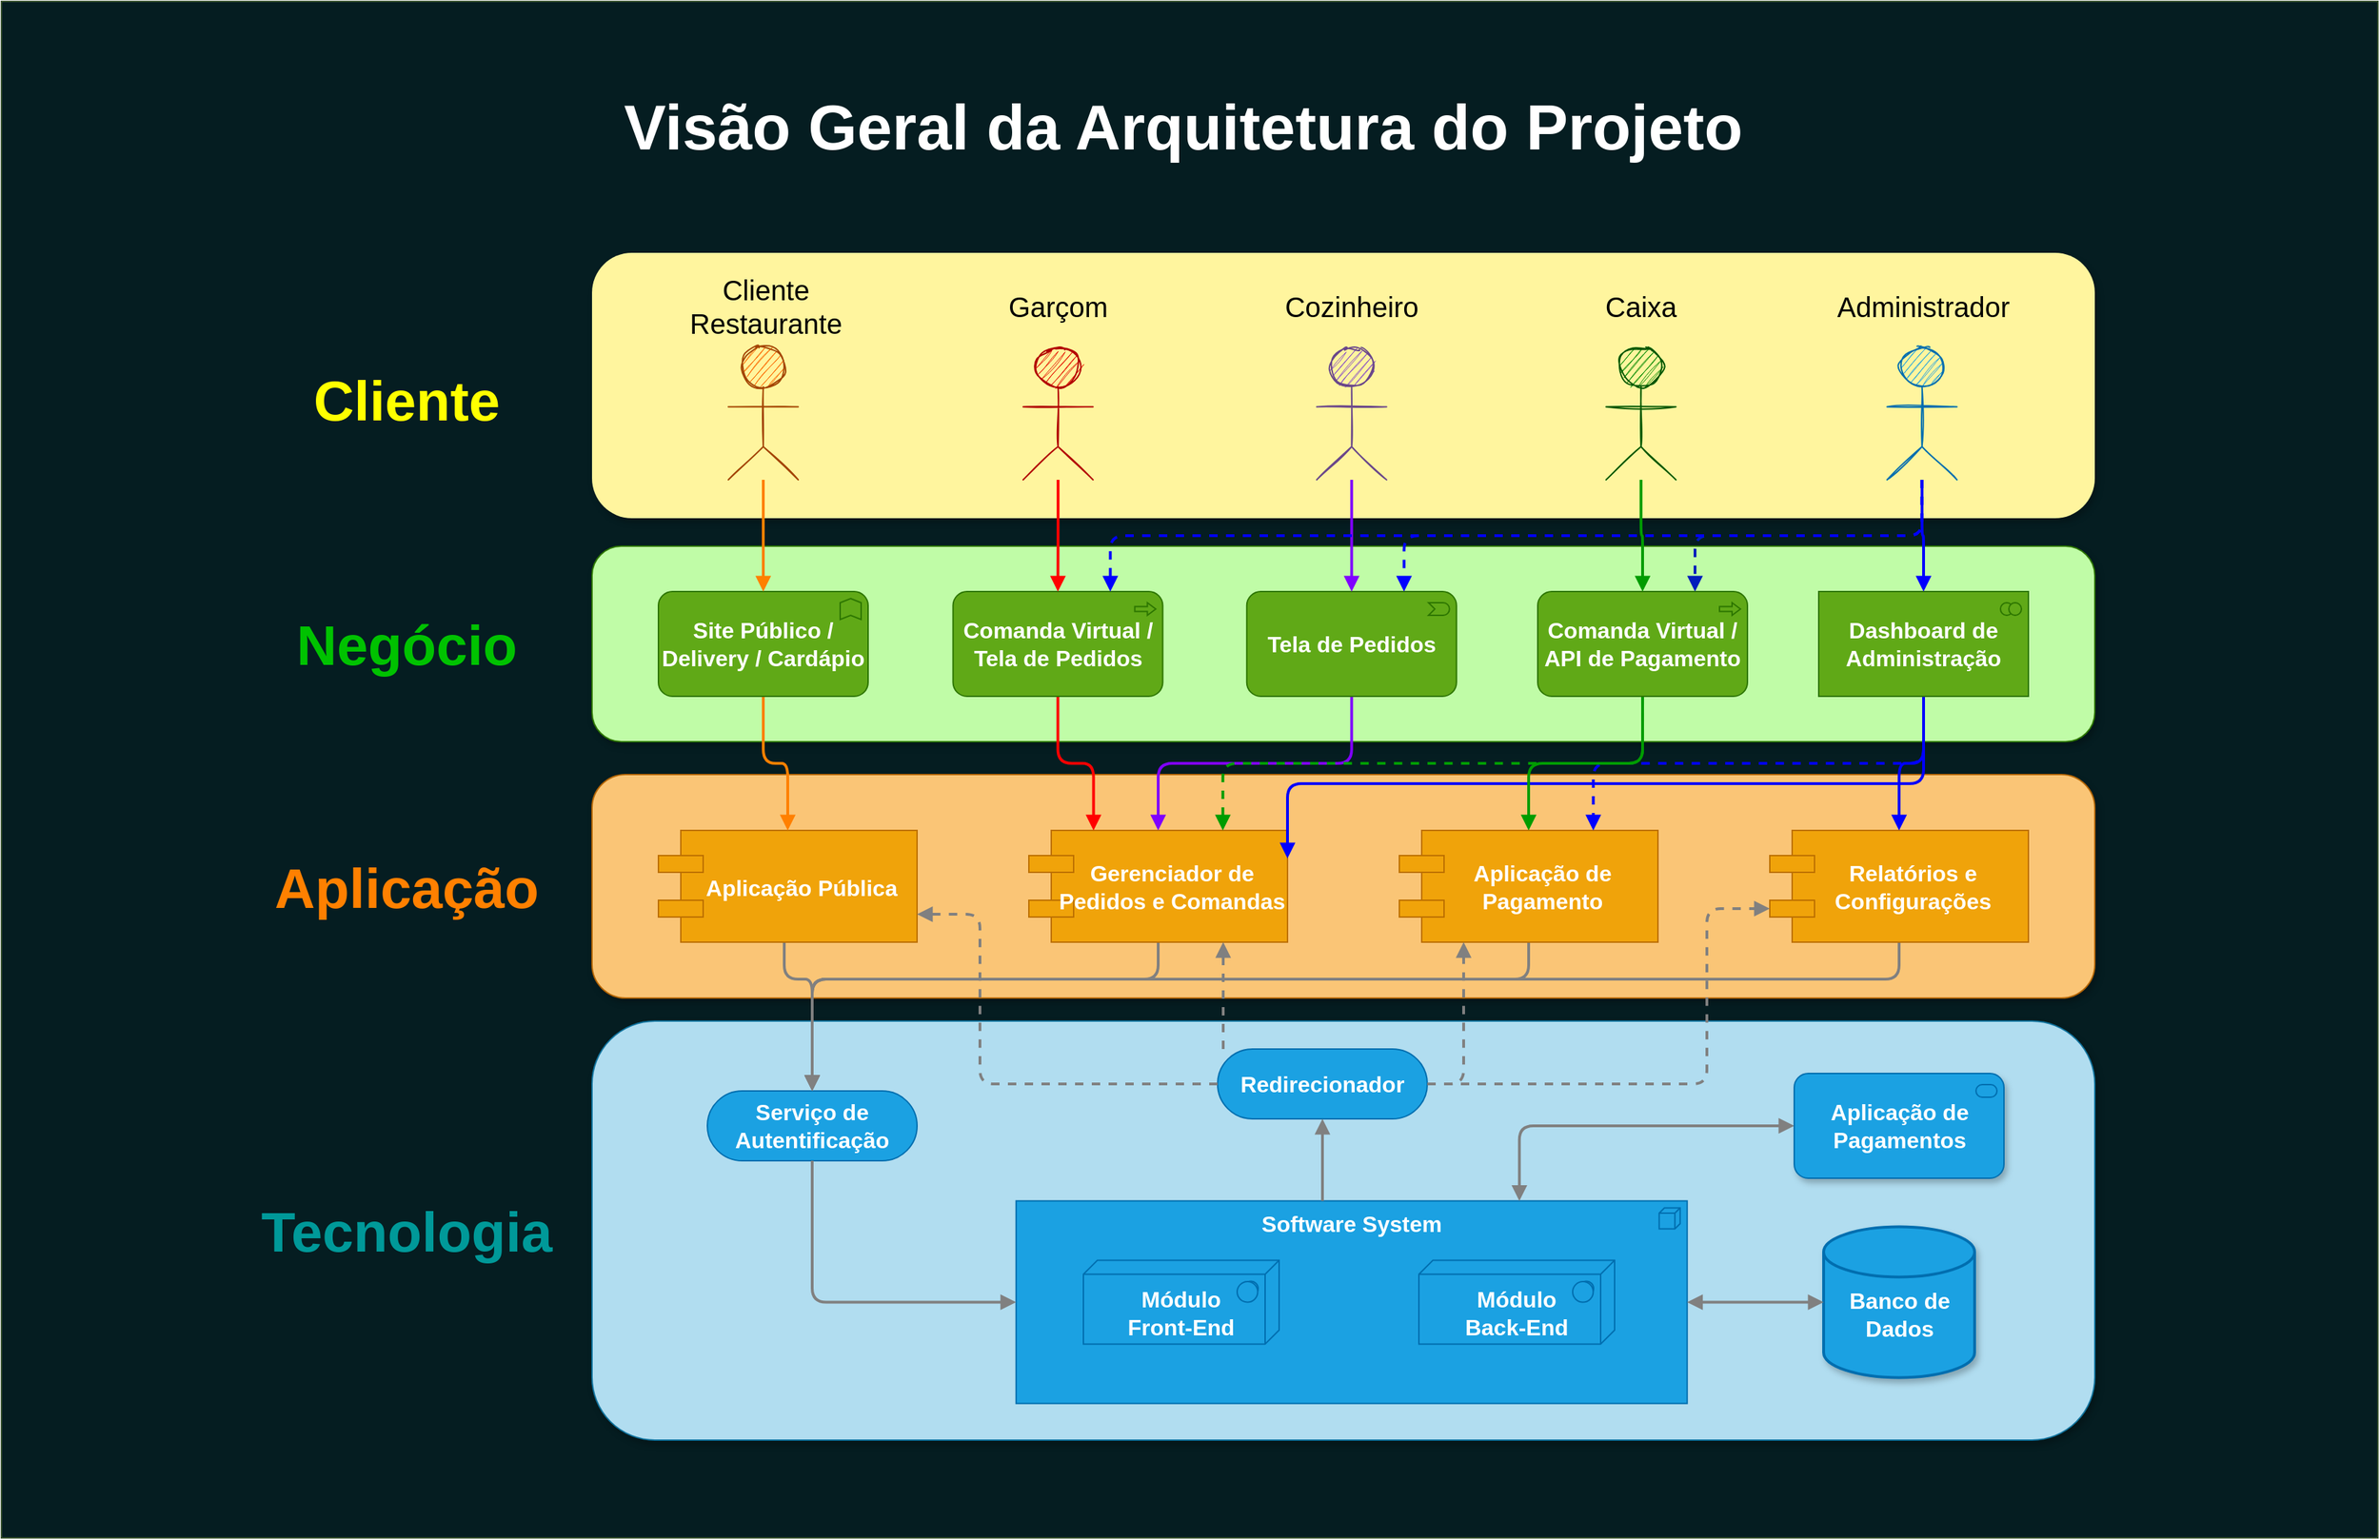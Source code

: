 <mxfile version="14.4.8" type="github">
  <diagram id="6I0OCvxSQrVGMHxT2VVA" name="Page-1">
    <mxGraphModel dx="2170" dy="1145" grid="1" gridSize="10" guides="1" tooltips="1" connect="1" arrows="1" fold="1" page="1" pageScale="1" pageWidth="850" pageHeight="1100" math="0" shadow="0">
      <root>
        <mxCell id="0" />
        <mxCell id="1" parent="0" />
        <mxCell id="h5tcPj6z0kSrEmYkM9e4-1" value="" style="rounded=0;whiteSpace=wrap;html=1;strokeColor=#3A5431;sketch=0;shadow=0;glass=0;aspect=fixed;labelBackgroundColor=none;labelBorderColor=none;movable=0;recursiveResize=1;editable=0;comic=0;resizable=0;rotatable=0;deletable=0;connectable=0;fillColor=#051D21;fontStyle=0" vertex="1" parent="1">
          <mxGeometry width="1700" height="1100" as="geometry" />
        </mxCell>
        <mxCell id="dKdSaXE48SgPbhcamS2K-63" value="&lt;div style=&quot;font-size: 45px;&quot;&gt;Visão Geral da Arquitetura do Projeto&lt;/div&gt;" style="text;strokeColor=none;fillColor=none;html=1;fontSize=45;fontStyle=1;verticalAlign=middle;align=center;fontColor=#FFFFFF;movable=0;resizable=0;rotatable=0;deletable=0;editable=0;connectable=0;" parent="1" vertex="1">
          <mxGeometry x="50" y="70" width="1590" height="40" as="geometry" />
        </mxCell>
        <mxCell id="h5tcPj6z0kSrEmYkM9e4-56" value="" style="group" vertex="1" connectable="0" parent="1">
          <mxGeometry x="170" y="180" width="1327.5" height="850" as="geometry" />
        </mxCell>
        <mxCell id="h5tcPj6z0kSrEmYkM9e4-2" value="" style="whiteSpace=wrap;html=1;strokeColor=none;strokeWidth=1;fontSize=14;shadow=1;sketch=0;fillColor=#FFF59E;fontColor=#F1FC86;rounded=1;movable=1;resizable=1;rotatable=1;deletable=1;editable=1;connectable=1;" vertex="1" parent="h5tcPj6z0kSrEmYkM9e4-56">
          <mxGeometry x="252.5" width="1075" height="190" as="geometry" />
        </mxCell>
        <mxCell id="dKdSaXE48SgPbhcamS2K-30" value="" style="whiteSpace=wrap;html=1;strokeColor=#10739e;strokeWidth=1;fillColor=#b1ddf0;fontSize=14;rounded=1;shadow=1;movable=1;resizable=1;rotatable=1;deletable=1;editable=1;connectable=1;" parent="h5tcPj6z0kSrEmYkM9e4-56" vertex="1">
          <mxGeometry x="252.5" y="550" width="1075" height="300" as="geometry" />
        </mxCell>
        <mxCell id="dKdSaXE48SgPbhcamS2K-31" value="" style="whiteSpace=wrap;html=1;strokeColor=#b46504;strokeWidth=1;fontSize=14;rounded=1;shadow=1;fillColor=#FAC576;movable=1;resizable=1;rotatable=1;deletable=1;editable=1;connectable=1;" parent="h5tcPj6z0kSrEmYkM9e4-56" vertex="1">
          <mxGeometry x="252.5" y="373.5" width="1075" height="160" as="geometry" />
        </mxCell>
        <mxCell id="dKdSaXE48SgPbhcamS2K-32" value="" style="whiteSpace=wrap;html=1;strokeColor=#2D7600;strokeWidth=1;fontSize=14;rounded=1;shadow=1;fontColor=#ffffff;fillColor=#C0FCA7;movable=1;resizable=1;rotatable=1;deletable=1;editable=1;connectable=1;" parent="h5tcPj6z0kSrEmYkM9e4-56" vertex="1">
          <mxGeometry x="252.5" y="210" width="1075" height="140" as="geometry" />
        </mxCell>
        <mxCell id="dKdSaXE48SgPbhcamS2K-40" value="Serviço de Autentificação" style="html=1;whiteSpace=wrap;fillColor=#1ba1e2;shape=mxgraph.archimate3.service;fontSize=16;strokeColor=#006EAF;fontColor=#ffffff;fontStyle=1" parent="h5tcPj6z0kSrEmYkM9e4-56" vertex="1">
          <mxGeometry x="335" y="600" width="150" height="50" as="geometry" />
        </mxCell>
        <mxCell id="dKdSaXE48SgPbhcamS2K-45" value="Redirecionador" style="html=1;whiteSpace=wrap;fillColor=#1ba1e2;shape=mxgraph.archimate3.service;fontSize=16;strokeColor=#006EAF;fontColor=#ffffff;fontStyle=1" parent="h5tcPj6z0kSrEmYkM9e4-56" vertex="1">
          <mxGeometry x="700" y="570" width="150" height="50" as="geometry" />
        </mxCell>
        <mxCell id="h5tcPj6z0kSrEmYkM9e4-47" style="edgeStyle=elbowEdgeStyle;rounded=1;jumpSize=6;orthogonalLoop=1;jettySize=auto;elbow=vertical;html=1;entryX=0.5;entryY=0;entryDx=0;entryDy=0;entryPerimeter=0;startArrow=none;startFill=0;endArrow=block;endFill=1;strokeWidth=2;fontSize=16;fontColor=#00C200;strokeColor=#808080;" edge="1" parent="h5tcPj6z0kSrEmYkM9e4-56" source="dKdSaXE48SgPbhcamS2K-47" target="dKdSaXE48SgPbhcamS2K-40">
          <mxGeometry relative="1" as="geometry">
            <Array as="points">
              <mxPoint x="390" y="520" />
              <mxPoint x="400" y="530" />
            </Array>
          </mxGeometry>
        </mxCell>
        <mxCell id="dKdSaXE48SgPbhcamS2K-47" value="Aplicação Pública" style="shape=component;align=center;fillColor=#f0a30a;fontSize=16;strokeColor=#BD7000;fontColor=#ffffff;spacingLeft=20;fontStyle=1" parent="h5tcPj6z0kSrEmYkM9e4-56" vertex="1">
          <mxGeometry x="300" y="413.5" width="185" height="80" as="geometry" />
        </mxCell>
        <mxCell id="h5tcPj6z0kSrEmYkM9e4-52" style="edgeStyle=elbowEdgeStyle;rounded=1;jumpSize=6;orthogonalLoop=1;jettySize=auto;html=1;entryX=1;entryY=0.75;entryDx=0;entryDy=0;startArrow=none;startFill=0;endArrow=block;endFill=1;strokeColor=#808080;strokeWidth=2;fontSize=16;fontColor=#00C200;dashed=1;" edge="1" parent="h5tcPj6z0kSrEmYkM9e4-56" source="dKdSaXE48SgPbhcamS2K-45" target="dKdSaXE48SgPbhcamS2K-47">
          <mxGeometry relative="1" as="geometry">
            <Array as="points">
              <mxPoint x="530" y="540" />
              <mxPoint x="580" y="550" />
            </Array>
          </mxGeometry>
        </mxCell>
        <mxCell id="h5tcPj6z0kSrEmYkM9e4-48" style="edgeStyle=elbowEdgeStyle;rounded=1;jumpSize=6;orthogonalLoop=1;jettySize=auto;elbow=vertical;html=1;entryX=0.5;entryY=0;entryDx=0;entryDy=0;entryPerimeter=0;startArrow=none;startFill=0;endArrow=block;endFill=1;strokeWidth=2;fontSize=16;fontColor=#00C200;exitX=0.5;exitY=1;exitDx=0;exitDy=0;strokeColor=#808080;" edge="1" parent="h5tcPj6z0kSrEmYkM9e4-56" source="dKdSaXE48SgPbhcamS2K-49" target="dKdSaXE48SgPbhcamS2K-40">
          <mxGeometry relative="1" as="geometry">
            <Array as="points">
              <mxPoint x="600" y="520" />
            </Array>
          </mxGeometry>
        </mxCell>
        <mxCell id="dKdSaXE48SgPbhcamS2K-49" value="Gerenciador de Pedidos e Comandas" style="shape=component;align=center;fillColor=#f0a30a;fontSize=16;strokeColor=#BD7000;fontColor=#ffffff;spacingLeft=20;fontStyle=1;whiteSpace=wrap;" parent="h5tcPj6z0kSrEmYkM9e4-56" vertex="1">
          <mxGeometry x="565" y="413.5" width="185" height="80" as="geometry" />
        </mxCell>
        <mxCell id="h5tcPj6z0kSrEmYkM9e4-53" style="edgeStyle=elbowEdgeStyle;rounded=1;jumpSize=6;orthogonalLoop=1;jettySize=auto;html=1;entryX=0.75;entryY=1;entryDx=0;entryDy=0;dashed=1;startArrow=none;startFill=0;endArrow=block;endFill=1;strokeColor=#808080;strokeWidth=2;fontSize=16;fontColor=#00C200;" edge="1" parent="h5tcPj6z0kSrEmYkM9e4-56" source="dKdSaXE48SgPbhcamS2K-45" target="dKdSaXE48SgPbhcamS2K-49">
          <mxGeometry relative="1" as="geometry" />
        </mxCell>
        <mxCell id="h5tcPj6z0kSrEmYkM9e4-49" style="edgeStyle=elbowEdgeStyle;rounded=1;jumpSize=6;orthogonalLoop=1;jettySize=auto;elbow=vertical;html=1;startArrow=none;startFill=0;endArrow=block;endFill=1;strokeWidth=2;fontSize=16;fontColor=#00C200;strokeColor=#808080;" edge="1" parent="h5tcPj6z0kSrEmYkM9e4-56" source="dKdSaXE48SgPbhcamS2K-51">
          <mxGeometry relative="1" as="geometry">
            <mxPoint x="410" y="600" as="targetPoint" />
            <Array as="points">
              <mxPoint x="820" y="520" />
            </Array>
          </mxGeometry>
        </mxCell>
        <mxCell id="dKdSaXE48SgPbhcamS2K-51" value="Aplicação de Pagamento" style="shape=component;align=center;fillColor=#f0a30a;fontSize=16;strokeColor=#BD7000;fontColor=#ffffff;spacingLeft=20;fontStyle=1;whiteSpace=wrap;" parent="h5tcPj6z0kSrEmYkM9e4-56" vertex="1">
          <mxGeometry x="830" y="413.5" width="185" height="80" as="geometry" />
        </mxCell>
        <mxCell id="h5tcPj6z0kSrEmYkM9e4-54" style="edgeStyle=elbowEdgeStyle;rounded=1;jumpSize=6;orthogonalLoop=1;jettySize=auto;html=1;entryX=0.25;entryY=1;entryDx=0;entryDy=0;dashed=1;startArrow=none;startFill=0;endArrow=block;endFill=1;strokeColor=#808080;strokeWidth=2;fontSize=16;fontColor=#00C200;" edge="1" parent="h5tcPj6z0kSrEmYkM9e4-56" source="dKdSaXE48SgPbhcamS2K-45" target="dKdSaXE48SgPbhcamS2K-51">
          <mxGeometry relative="1" as="geometry">
            <Array as="points">
              <mxPoint x="876" y="550" />
            </Array>
          </mxGeometry>
        </mxCell>
        <mxCell id="h5tcPj6z0kSrEmYkM9e4-50" style="edgeStyle=elbowEdgeStyle;rounded=1;jumpSize=6;orthogonalLoop=1;jettySize=auto;elbow=vertical;html=1;startArrow=none;startFill=0;endArrow=block;endFill=1;strokeWidth=2;fontSize=16;fontColor=#00C200;strokeColor=#808080;" edge="1" parent="h5tcPj6z0kSrEmYkM9e4-56" source="dKdSaXE48SgPbhcamS2K-53">
          <mxGeometry relative="1" as="geometry">
            <mxPoint x="410" y="600" as="targetPoint" />
            <Array as="points">
              <mxPoint x="960" y="520" />
            </Array>
          </mxGeometry>
        </mxCell>
        <mxCell id="dKdSaXE48SgPbhcamS2K-53" value="Relatórios e Configurações" style="shape=component;align=center;fillColor=#f0a30a;fontSize=16;strokeColor=#BD7000;fontColor=#ffffff;whiteSpace=wrap;html=1;spacingLeft=20;fontStyle=1" parent="h5tcPj6z0kSrEmYkM9e4-56" vertex="1">
          <mxGeometry x="1095" y="413.5" width="185" height="80" as="geometry" />
        </mxCell>
        <mxCell id="h5tcPj6z0kSrEmYkM9e4-55" style="edgeStyle=elbowEdgeStyle;rounded=1;jumpSize=6;orthogonalLoop=1;jettySize=auto;html=1;entryX=0;entryY=0.7;entryDx=0;entryDy=0;dashed=1;startArrow=none;startFill=0;endArrow=block;endFill=1;strokeColor=#808080;strokeWidth=2;fontSize=16;fontColor=#00C200;" edge="1" parent="h5tcPj6z0kSrEmYkM9e4-56" source="dKdSaXE48SgPbhcamS2K-45" target="dKdSaXE48SgPbhcamS2K-53">
          <mxGeometry relative="1" as="geometry">
            <Array as="points">
              <mxPoint x="1050" y="550" />
            </Array>
          </mxGeometry>
        </mxCell>
        <mxCell id="h5tcPj6z0kSrEmYkM9e4-39" style="edgeStyle=elbowEdgeStyle;rounded=1;jumpSize=6;orthogonalLoop=1;jettySize=auto;elbow=vertical;html=1;entryX=0.5;entryY=0;entryDx=0;entryDy=0;endArrow=block;endFill=1;strokeWidth=2;fontSize=16;fontColor=#00C200;strokeColor=#FF8000;" edge="1" parent="h5tcPj6z0kSrEmYkM9e4-56" source="dKdSaXE48SgPbhcamS2K-54" target="dKdSaXE48SgPbhcamS2K-47">
          <mxGeometry relative="1" as="geometry" />
        </mxCell>
        <mxCell id="dKdSaXE48SgPbhcamS2K-54" value="Site Público / Delivery / Cardápio" style="html=1;whiteSpace=wrap;fillColor=#60a917;shape=mxgraph.archimate3.application;appType=func;archiType=rounded;fontSize=16;strokeColor=#2D7600;fontColor=#ffffff;fontStyle=1" parent="h5tcPj6z0kSrEmYkM9e4-56" vertex="1">
          <mxGeometry x="300" y="242.5" width="150" height="75" as="geometry" />
        </mxCell>
        <mxCell id="h5tcPj6z0kSrEmYkM9e4-32" style="edgeStyle=elbowEdgeStyle;rounded=1;jumpSize=6;orthogonalLoop=1;jettySize=auto;elbow=vertical;html=1;endArrow=block;endFill=1;strokeWidth=2;fontSize=16;fontColor=#00C200;strokeColor=#0000FF;" edge="1" parent="h5tcPj6z0kSrEmYkM9e4-56" source="dKdSaXE48SgPbhcamS2K-55" target="dKdSaXE48SgPbhcamS2K-53">
          <mxGeometry relative="1" as="geometry" />
        </mxCell>
        <mxCell id="h5tcPj6z0kSrEmYkM9e4-34" style="edgeStyle=elbowEdgeStyle;rounded=1;jumpSize=6;orthogonalLoop=1;jettySize=auto;elbow=vertical;html=1;entryX=0.75;entryY=0;entryDx=0;entryDy=0;endArrow=block;endFill=1;strokeColor=#0000FF;strokeWidth=2;fontSize=16;fontColor=#00C200;dashed=1;" edge="1" parent="h5tcPj6z0kSrEmYkM9e4-56" source="dKdSaXE48SgPbhcamS2K-55" target="dKdSaXE48SgPbhcamS2K-51">
          <mxGeometry relative="1" as="geometry" />
        </mxCell>
        <mxCell id="h5tcPj6z0kSrEmYkM9e4-41" style="edgeStyle=elbowEdgeStyle;rounded=1;jumpSize=6;orthogonalLoop=1;jettySize=auto;elbow=vertical;html=1;entryX=1;entryY=0.25;entryDx=0;entryDy=0;endArrow=block;endFill=1;strokeWidth=2;fontSize=16;fontColor=#00C200;strokeColor=#0000FF;" edge="1" parent="h5tcPj6z0kSrEmYkM9e4-56" source="dKdSaXE48SgPbhcamS2K-55" target="dKdSaXE48SgPbhcamS2K-49">
          <mxGeometry relative="1" as="geometry">
            <Array as="points">
              <mxPoint x="860" y="380" />
              <mxPoint x="830" y="360" />
            </Array>
          </mxGeometry>
        </mxCell>
        <mxCell id="dKdSaXE48SgPbhcamS2K-55" value="&lt;div style=&quot;font-size: 16px;&quot;&gt;Dashboard de Administração&lt;/div&gt;" style="html=1;whiteSpace=wrap;fillColor=#60a917;shape=mxgraph.archimate3.application;appType=collab;archiType=square;fontSize=16;sketch=0;strokeColor=#2D7600;fontColor=#ffffff;fontStyle=1" parent="h5tcPj6z0kSrEmYkM9e4-56" vertex="1">
          <mxGeometry x="1130" y="242.5" width="150" height="75" as="geometry" />
        </mxCell>
        <mxCell id="h5tcPj6z0kSrEmYkM9e4-38" style="edgeStyle=elbowEdgeStyle;rounded=1;jumpSize=6;orthogonalLoop=1;jettySize=auto;elbow=vertical;html=1;entryX=0.5;entryY=0;entryDx=0;entryDy=0;endArrow=block;endFill=1;strokeWidth=2;fontSize=16;fontColor=#00C200;strokeColor=#7F00FF;" edge="1" parent="h5tcPj6z0kSrEmYkM9e4-56" source="dKdSaXE48SgPbhcamS2K-56" target="dKdSaXE48SgPbhcamS2K-49">
          <mxGeometry relative="1" as="geometry" />
        </mxCell>
        <mxCell id="dKdSaXE48SgPbhcamS2K-56" value="Tela de Pedidos" style="html=1;whiteSpace=wrap;fillColor=#60a917;shape=mxgraph.archimate3.application;appType=event;archiType=rounded;fontSize=16;strokeColor=#2D7600;fontColor=#ffffff;sketch=0;fontStyle=1" parent="h5tcPj6z0kSrEmYkM9e4-56" vertex="1">
          <mxGeometry x="720.87" y="242.5" width="150" height="75" as="geometry" />
        </mxCell>
        <mxCell id="h5tcPj6z0kSrEmYkM9e4-35" style="edgeStyle=elbowEdgeStyle;rounded=1;jumpSize=6;orthogonalLoop=1;jettySize=auto;elbow=vertical;html=1;entryX=0.5;entryY=0;entryDx=0;entryDy=0;endArrow=block;endFill=1;strokeWidth=2;fontSize=16;fontColor=#00C200;fillColor=#60a917;strokeColor=#009C00;" edge="1" parent="h5tcPj6z0kSrEmYkM9e4-56" source="dKdSaXE48SgPbhcamS2K-57" target="dKdSaXE48SgPbhcamS2K-51">
          <mxGeometry relative="1" as="geometry" />
        </mxCell>
        <mxCell id="h5tcPj6z0kSrEmYkM9e4-36" style="edgeStyle=elbowEdgeStyle;rounded=1;jumpSize=6;orthogonalLoop=1;jettySize=auto;elbow=vertical;html=1;entryX=0.75;entryY=0;entryDx=0;entryDy=0;endArrow=block;endFill=1;strokeWidth=2;fontSize=16;fontColor=#00C200;fillColor=#008a00;dashed=1;strokeColor=#009C00;" edge="1" parent="h5tcPj6z0kSrEmYkM9e4-56" source="dKdSaXE48SgPbhcamS2K-57" target="dKdSaXE48SgPbhcamS2K-49">
          <mxGeometry relative="1" as="geometry" />
        </mxCell>
        <mxCell id="dKdSaXE48SgPbhcamS2K-57" value="&lt;div style=&quot;font-size: 16px;&quot;&gt;Comanda Virtual / API de Pagamento&lt;/div&gt;" style="html=1;whiteSpace=wrap;shape=mxgraph.archimate3.application;appType=proc;archiType=rounded;fontSize=16;fillColor=#60a917;strokeColor=#2D7600;fontColor=#ffffff;fontStyle=1" parent="h5tcPj6z0kSrEmYkM9e4-56" vertex="1">
          <mxGeometry x="929.01" y="242.5" width="150" height="75" as="geometry" />
        </mxCell>
        <mxCell id="dKdSaXE48SgPbhcamS2K-58" value="Tecnologia" style="text;html=1;strokeColor=none;fillColor=none;align=center;verticalAlign=middle;whiteSpace=wrap;fontSize=40;fontStyle=1;fontColor=#009999;movable=1;resizable=1;rotatable=1;deletable=1;editable=1;connectable=1;" parent="h5tcPj6z0kSrEmYkM9e4-56" vertex="1">
          <mxGeometry y="690" width="240" height="20" as="geometry" />
        </mxCell>
        <mxCell id="dKdSaXE48SgPbhcamS2K-59" value="Aplicação" style="text;html=1;strokeColor=none;fillColor=none;align=center;verticalAlign=middle;whiteSpace=wrap;fontSize=40;fontStyle=1;fontColor=#FF8000;movable=1;resizable=1;rotatable=1;deletable=1;editable=1;connectable=1;" parent="h5tcPj6z0kSrEmYkM9e4-56" vertex="1">
          <mxGeometry y="443.5" width="240" height="20" as="geometry" />
        </mxCell>
        <mxCell id="dKdSaXE48SgPbhcamS2K-60" value="Negócio" style="text;html=1;strokeColor=none;fillColor=none;align=center;verticalAlign=middle;whiteSpace=wrap;fontSize=40;fontStyle=1;labelBackgroundColor=none;fontColor=#00C200;labelBorderColor=none;movable=1;resizable=1;rotatable=1;deletable=1;editable=1;connectable=1;" parent="h5tcPj6z0kSrEmYkM9e4-56" vertex="1">
          <mxGeometry y="270" width="240" height="20" as="geometry" />
        </mxCell>
        <mxCell id="dKdSaXE48SgPbhcamS2K-61" style="edgeStyle=elbowEdgeStyle;rounded=1;elbow=vertical;html=1;endArrow=block;endFill=1;jettySize=auto;orthogonalLoop=1;fontSize=14;strokeColor=#FF8000;strokeWidth=2;" parent="h5tcPj6z0kSrEmYkM9e4-56" source="dKdSaXE48SgPbhcamS2K-62" target="dKdSaXE48SgPbhcamS2K-54" edge="1">
          <mxGeometry relative="1" as="geometry" />
        </mxCell>
        <mxCell id="h5tcPj6z0kSrEmYkM9e4-3" value="&lt;div style=&quot;font-size: 40px;&quot;&gt;Cliente&lt;/div&gt;" style="text;html=1;strokeColor=none;fillColor=none;align=center;verticalAlign=middle;whiteSpace=wrap;fontSize=40;fontStyle=1;fontColor=#FFFF00;movable=1;resizable=1;rotatable=1;deletable=1;editable=1;connectable=1;" vertex="1" parent="h5tcPj6z0kSrEmYkM9e4-56">
          <mxGeometry y="95" width="240" height="20" as="geometry" />
        </mxCell>
        <mxCell id="h5tcPj6z0kSrEmYkM9e4-17" value="" style="group" vertex="1" connectable="0" parent="h5tcPj6z0kSrEmYkM9e4-56">
          <mxGeometry x="1128.13" y="7.5" width="153.75" height="155" as="geometry" />
        </mxCell>
        <mxCell id="h5tcPj6z0kSrEmYkM9e4-8" value="" style="html=1;whiteSpace=wrap;shape=mxgraph.archimate3.actor;fontSize=14;sketch=1;shadow=0;fontColor=#ffffff;fillColor=#1ba1e2;strokeColor=#006EAF;" vertex="1" parent="h5tcPj6z0kSrEmYkM9e4-17">
          <mxGeometry x="50.75" y="60" width="50" height="95" as="geometry" />
        </mxCell>
        <mxCell id="h5tcPj6z0kSrEmYkM9e4-14" value="Administrador" style="text;html=1;strokeColor=none;fillColor=none;align=center;verticalAlign=middle;whiteSpace=wrap;rounded=0;shadow=1;glass=0;labelBackgroundColor=none;comic=0;sketch=0;fontSize=20;" vertex="1" parent="h5tcPj6z0kSrEmYkM9e4-17">
          <mxGeometry width="153.75" height="60" as="geometry" />
        </mxCell>
        <mxCell id="h5tcPj6z0kSrEmYkM9e4-18" value="" style="group" vertex="1" connectable="0" parent="h5tcPj6z0kSrEmYkM9e4-56">
          <mxGeometry x="926" y="7.5" width="153.75" height="155" as="geometry" />
        </mxCell>
        <mxCell id="h5tcPj6z0kSrEmYkM9e4-6" value="" style="html=1;whiteSpace=wrap;shape=mxgraph.archimate3.actor;fontSize=14;sketch=1;shadow=0;fontColor=#ffffff;fillColor=#008a00;strokeColor=#005700;" vertex="1" parent="h5tcPj6z0kSrEmYkM9e4-18">
          <mxGeometry x="51.87" y="60" width="50" height="95" as="geometry" />
        </mxCell>
        <mxCell id="h5tcPj6z0kSrEmYkM9e4-13" value="Caixa" style="text;html=1;strokeColor=none;fillColor=none;align=center;verticalAlign=middle;whiteSpace=wrap;rounded=0;shadow=1;glass=0;labelBackgroundColor=none;comic=0;sketch=0;fontSize=20;" vertex="1" parent="h5tcPj6z0kSrEmYkM9e4-18">
          <mxGeometry width="153.75" height="60" as="geometry" />
        </mxCell>
        <mxCell id="h5tcPj6z0kSrEmYkM9e4-19" value="" style="group" vertex="1" connectable="0" parent="h5tcPj6z0kSrEmYkM9e4-56">
          <mxGeometry x="719" y="7.5" width="153.75" height="155" as="geometry" />
        </mxCell>
        <mxCell id="h5tcPj6z0kSrEmYkM9e4-5" value="" style="html=1;whiteSpace=wrap;shape=mxgraph.archimate3.actor;fontSize=14;sketch=1;shadow=0;fontColor=#ffffff;fillColor=#854BC7;strokeColor=#6A478A;" vertex="1" parent="h5tcPj6z0kSrEmYkM9e4-19">
          <mxGeometry x="51.88" y="60" width="50" height="95" as="geometry" />
        </mxCell>
        <mxCell id="h5tcPj6z0kSrEmYkM9e4-12" value="Cozinheiro" style="text;html=1;strokeColor=none;fillColor=none;align=center;verticalAlign=middle;whiteSpace=wrap;rounded=0;shadow=1;glass=0;labelBackgroundColor=none;comic=0;sketch=0;fontSize=20;" vertex="1" parent="h5tcPj6z0kSrEmYkM9e4-19">
          <mxGeometry width="153.75" height="60" as="geometry" />
        </mxCell>
        <mxCell id="h5tcPj6z0kSrEmYkM9e4-20" value="" style="group" vertex="1" connectable="0" parent="h5tcPj6z0kSrEmYkM9e4-56">
          <mxGeometry x="509" y="7.5" width="153.75" height="155" as="geometry" />
        </mxCell>
        <mxCell id="h5tcPj6z0kSrEmYkM9e4-4" value="" style="html=1;whiteSpace=wrap;shape=mxgraph.archimate3.actor;fontSize=14;sketch=1;shadow=0;fontColor=#ffffff;fillColor=#e51400;strokeColor=#B20000;" vertex="1" parent="h5tcPj6z0kSrEmYkM9e4-20">
          <mxGeometry x="51.88" y="60" width="50" height="95" as="geometry" />
        </mxCell>
        <mxCell id="h5tcPj6z0kSrEmYkM9e4-11" value="Garçom" style="text;html=1;strokeColor=none;fillColor=none;align=center;verticalAlign=middle;whiteSpace=wrap;rounded=0;shadow=1;glass=0;labelBackgroundColor=none;comic=0;sketch=0;fontSize=20;" vertex="1" parent="h5tcPj6z0kSrEmYkM9e4-20">
          <mxGeometry width="153.75" height="60" as="geometry" />
        </mxCell>
        <mxCell id="h5tcPj6z0kSrEmYkM9e4-21" value="" style="group" vertex="1" connectable="0" parent="h5tcPj6z0kSrEmYkM9e4-56">
          <mxGeometry x="300" y="7.5" width="153.75" height="155" as="geometry" />
        </mxCell>
        <mxCell id="dKdSaXE48SgPbhcamS2K-62" value="" style="html=1;whiteSpace=wrap;shape=mxgraph.archimate3.actor;fontSize=14;sketch=1;shadow=0;fontColor=#ffffff;fillColor=#FC6900;strokeColor=#A34400;" parent="h5tcPj6z0kSrEmYkM9e4-21" vertex="1">
          <mxGeometry x="50" y="60" width="50" height="95" as="geometry" />
        </mxCell>
        <mxCell id="h5tcPj6z0kSrEmYkM9e4-10" value="Cliente Restaurante" style="text;strokeColor=none;fillColor=none;align=center;verticalAlign=middle;whiteSpace=wrap;rounded=0;shadow=1;glass=0;labelBackgroundColor=none;comic=0;sketch=0;fontSize=20;spacing=0;spacingBottom=0;html=1;" vertex="1" parent="h5tcPj6z0kSrEmYkM9e4-21">
          <mxGeometry width="153.75" height="60" as="geometry" />
        </mxCell>
        <mxCell id="h5tcPj6z0kSrEmYkM9e4-37" style="edgeStyle=elbowEdgeStyle;rounded=1;jumpSize=6;orthogonalLoop=1;jettySize=auto;elbow=vertical;html=1;entryX=0.25;entryY=0;entryDx=0;entryDy=0;endArrow=block;endFill=1;strokeWidth=2;fontSize=16;fontColor=#00C200;strokeColor=#FF0000;" edge="1" parent="h5tcPj6z0kSrEmYkM9e4-56" source="h5tcPj6z0kSrEmYkM9e4-23" target="dKdSaXE48SgPbhcamS2K-49">
          <mxGeometry relative="1" as="geometry" />
        </mxCell>
        <mxCell id="h5tcPj6z0kSrEmYkM9e4-23" value="&lt;div style=&quot;font-size: 16px;&quot;&gt;Comanda Virtual / Tela de Pedidos&lt;br style=&quot;font-size: 16px;&quot;&gt;&lt;/div&gt;" style="html=1;whiteSpace=wrap;shape=mxgraph.archimate3.application;appType=proc;archiType=rounded;fontSize=16;fillColor=#60a917;strokeColor=#2D7600;fontColor=#ffffff;fontStyle=1" vertex="1" parent="h5tcPj6z0kSrEmYkM9e4-56">
          <mxGeometry x="510.75" y="242.5" width="150" height="75" as="geometry" />
        </mxCell>
        <mxCell id="h5tcPj6z0kSrEmYkM9e4-24" style="edgeStyle=elbowEdgeStyle;rounded=1;orthogonalLoop=1;jettySize=auto;html=1;entryX=0.5;entryY=0;entryDx=0;entryDy=0;entryPerimeter=0;fontSize=20;fontColor=#00C200;fillColor=#0050ef;endArrow=block;endFill=1;strokeWidth=2;elbow=vertical;strokeColor=#0000FF;" edge="1" parent="h5tcPj6z0kSrEmYkM9e4-56" source="h5tcPj6z0kSrEmYkM9e4-8" target="dKdSaXE48SgPbhcamS2K-55">
          <mxGeometry relative="1" as="geometry" />
        </mxCell>
        <mxCell id="h5tcPj6z0kSrEmYkM9e4-25" style="edgeStyle=elbowEdgeStyle;rounded=1;orthogonalLoop=1;jettySize=auto;elbow=vertical;html=1;entryX=0.5;entryY=0;entryDx=0;entryDy=0;entryPerimeter=0;endArrow=block;endFill=1;strokeWidth=2;fontSize=20;fontColor=#00C200;strokeColor=#009C00;" edge="1" parent="h5tcPj6z0kSrEmYkM9e4-56" source="h5tcPj6z0kSrEmYkM9e4-6" target="dKdSaXE48SgPbhcamS2K-57">
          <mxGeometry relative="1" as="geometry" />
        </mxCell>
        <mxCell id="h5tcPj6z0kSrEmYkM9e4-26" style="edgeStyle=elbowEdgeStyle;rounded=1;orthogonalLoop=1;jettySize=auto;elbow=vertical;html=1;entryX=0.5;entryY=0;entryDx=0;entryDy=0;entryPerimeter=0;endArrow=block;endFill=1;strokeWidth=2;fontSize=20;fontColor=#00C200;strokeColor=#7F00FF;" edge="1" parent="h5tcPj6z0kSrEmYkM9e4-56" source="h5tcPj6z0kSrEmYkM9e4-5" target="dKdSaXE48SgPbhcamS2K-56">
          <mxGeometry relative="1" as="geometry" />
        </mxCell>
        <mxCell id="h5tcPj6z0kSrEmYkM9e4-27" style="edgeStyle=elbowEdgeStyle;rounded=1;orthogonalLoop=1;jettySize=auto;elbow=vertical;html=1;entryX=0.5;entryY=0;entryDx=0;entryDy=0;entryPerimeter=0;endArrow=block;endFill=1;strokeWidth=2;fontSize=20;fontColor=#00C200;strokeColor=#FF0000;jumpSize=6;" edge="1" parent="h5tcPj6z0kSrEmYkM9e4-56" source="h5tcPj6z0kSrEmYkM9e4-4" target="h5tcPj6z0kSrEmYkM9e4-23">
          <mxGeometry relative="1" as="geometry" />
        </mxCell>
        <mxCell id="h5tcPj6z0kSrEmYkM9e4-28" style="edgeStyle=elbowEdgeStyle;rounded=1;orthogonalLoop=1;jettySize=auto;html=1;entryX=0.75;entryY=0;entryDx=0;entryDy=0;entryPerimeter=0;dashed=1;endArrow=block;endFill=1;strokeColor=#001DBC;strokeWidth=2;fontSize=20;fontColor=#00C200;elbow=vertical;fillColor=#0050ef;" edge="1" parent="h5tcPj6z0kSrEmYkM9e4-56" source="h5tcPj6z0kSrEmYkM9e4-8" target="dKdSaXE48SgPbhcamS2K-57">
          <mxGeometry relative="1" as="geometry" />
        </mxCell>
        <mxCell id="h5tcPj6z0kSrEmYkM9e4-29" style="edgeStyle=elbowEdgeStyle;rounded=1;orthogonalLoop=1;jettySize=auto;elbow=vertical;html=1;entryX=0.75;entryY=0;entryDx=0;entryDy=0;entryPerimeter=0;dashed=1;endArrow=block;endFill=1;strokeWidth=2;fontSize=20;fontColor=#00C200;strokeColor=#0000FF;" edge="1" parent="h5tcPj6z0kSrEmYkM9e4-56" source="h5tcPj6z0kSrEmYkM9e4-8" target="dKdSaXE48SgPbhcamS2K-56">
          <mxGeometry relative="1" as="geometry" />
        </mxCell>
        <mxCell id="h5tcPj6z0kSrEmYkM9e4-31" style="edgeStyle=elbowEdgeStyle;rounded=1;jumpSize=6;orthogonalLoop=1;jettySize=auto;elbow=vertical;html=1;entryX=0.75;entryY=0;entryDx=0;entryDy=0;entryPerimeter=0;endArrow=block;endFill=1;strokeColor=#0000FF;strokeWidth=2;fontSize=20;fontColor=#00C200;dashed=1;" edge="1" parent="h5tcPj6z0kSrEmYkM9e4-56" source="h5tcPj6z0kSrEmYkM9e4-8" target="h5tcPj6z0kSrEmYkM9e4-23">
          <mxGeometry relative="1" as="geometry" />
        </mxCell>
        <mxCell id="h5tcPj6z0kSrEmYkM9e4-33" value="&lt;div&gt;Banco de Dados&lt;/div&gt;" style="strokeWidth=2;html=1;shape=mxgraph.flowchart.database;whiteSpace=wrap;rounded=1;shadow=1;glass=0;labelBackgroundColor=none;comic=0;sketch=0;fillColor=#1ba1e2;fontSize=16;fontColor=#ffffff;align=center;strokeColor=#006EAF;spacingTop=18;fontStyle=1" vertex="1" parent="h5tcPj6z0kSrEmYkM9e4-56">
          <mxGeometry x="1133.5" y="697.25" width="108" height="108" as="geometry" />
        </mxCell>
        <mxCell id="h5tcPj6z0kSrEmYkM9e4-40" value="" style="group" vertex="1" connectable="0" parent="h5tcPj6z0kSrEmYkM9e4-56">
          <mxGeometry x="555.87" y="678.75" width="480.0" height="145" as="geometry" />
        </mxCell>
        <mxCell id="dKdSaXE48SgPbhcamS2K-33" value="Software System" style="html=1;whiteSpace=wrap;fillColor=#1ba1e2;shape=mxgraph.archimate3.application;appType=node;archiType=square;fontSize=16;verticalAlign=top;strokeColor=#006EAF;fontColor=#ffffff;fontStyle=1" parent="h5tcPj6z0kSrEmYkM9e4-40" vertex="1">
          <mxGeometry width="480" height="145" as="geometry" />
        </mxCell>
        <mxCell id="dKdSaXE48SgPbhcamS2K-35" value="&lt;div&gt;Módulo &lt;br&gt;&lt;/div&gt;&lt;div&gt;Front-End&lt;/div&gt;" style="html=1;whiteSpace=wrap;fillColor=#1ba1e2;shape=mxgraph.archimate3.tech;techType=sysSw;fontSize=16;strokeColor=#006EAF;fontColor=#ffffff;fontStyle=1;spacingTop=16;" parent="h5tcPj6z0kSrEmYkM9e4-40" vertex="1">
          <mxGeometry x="48.12" y="42.5" width="140" height="60" as="geometry" />
        </mxCell>
        <mxCell id="dKdSaXE48SgPbhcamS2K-37" value="&lt;div&gt;Módulo&lt;/div&gt;&lt;div&gt;Back-End&lt;/div&gt;" style="html=1;whiteSpace=wrap;fillColor=#1ba1e2;shape=mxgraph.archimate3.tech;techType=sysSw;fontSize=16;strokeColor=#006EAF;fontColor=#ffffff;fontStyle=1;spacingTop=16;" parent="h5tcPj6z0kSrEmYkM9e4-40" vertex="1">
          <mxGeometry x="288.12" y="42.5" width="140" height="60" as="geometry" />
        </mxCell>
        <mxCell id="h5tcPj6z0kSrEmYkM9e4-42" style="edgeStyle=elbowEdgeStyle;rounded=1;jumpSize=6;orthogonalLoop=1;jettySize=auto;html=1;entryX=0;entryY=0.5;entryDx=0;entryDy=0;entryPerimeter=0;endArrow=block;endFill=1;strokeWidth=2;fontSize=16;fontColor=#00C200;exitX=0.5;exitY=1;exitDx=0;exitDy=0;exitPerimeter=0;strokeColor=#808080;fontStyle=1" edge="1" parent="h5tcPj6z0kSrEmYkM9e4-56" source="dKdSaXE48SgPbhcamS2K-40" target="dKdSaXE48SgPbhcamS2K-33">
          <mxGeometry relative="1" as="geometry">
            <Array as="points">
              <mxPoint x="410" y="690" />
            </Array>
          </mxGeometry>
        </mxCell>
        <mxCell id="h5tcPj6z0kSrEmYkM9e4-44" style="edgeStyle=elbowEdgeStyle;rounded=1;jumpSize=6;orthogonalLoop=1;jettySize=auto;html=1;entryX=1;entryY=0.5;entryDx=0;entryDy=0;entryPerimeter=0;endArrow=block;endFill=1;strokeColor=#808080;strokeWidth=2;fontSize=16;fontColor=#00C200;startArrow=block;startFill=1;" edge="1" parent="h5tcPj6z0kSrEmYkM9e4-56" source="h5tcPj6z0kSrEmYkM9e4-33" target="dKdSaXE48SgPbhcamS2K-33">
          <mxGeometry relative="1" as="geometry" />
        </mxCell>
        <mxCell id="h5tcPj6z0kSrEmYkM9e4-43" style="edgeStyle=elbowEdgeStyle;rounded=1;jumpSize=6;orthogonalLoop=1;jettySize=auto;html=1;entryX=0.5;entryY=1;entryDx=0;entryDy=0;entryPerimeter=0;endArrow=block;endFill=1;strokeColor=#808080;strokeWidth=2;fontSize=16;fontColor=#00C200;" edge="1" parent="h5tcPj6z0kSrEmYkM9e4-56" source="dKdSaXE48SgPbhcamS2K-33" target="dKdSaXE48SgPbhcamS2K-45">
          <mxGeometry relative="1" as="geometry" />
        </mxCell>
        <mxCell id="h5tcPj6z0kSrEmYkM9e4-46" style="edgeStyle=elbowEdgeStyle;rounded=1;jumpSize=6;orthogonalLoop=1;jettySize=auto;html=1;entryX=0.75;entryY=0;entryDx=0;entryDy=0;entryPerimeter=0;startArrow=block;startFill=1;endArrow=block;endFill=1;strokeColor=#808080;strokeWidth=2;fontSize=16;fontColor=#00C200;elbow=vertical;exitX=0;exitY=0.5;exitDx=0;exitDy=0;exitPerimeter=0;" edge="1" parent="h5tcPj6z0kSrEmYkM9e4-56" source="h5tcPj6z0kSrEmYkM9e4-45" target="dKdSaXE48SgPbhcamS2K-33">
          <mxGeometry relative="1" as="geometry">
            <Array as="points">
              <mxPoint x="1040" y="625" />
              <mxPoint x="1010" y="617" />
            </Array>
          </mxGeometry>
        </mxCell>
        <mxCell id="h5tcPj6z0kSrEmYkM9e4-45" value="Aplicação de Pagamentos" style="html=1;outlineConnect=0;whiteSpace=wrap;fillColor=#1ba1e2;shape=mxgraph.archimate3.application;appType=serv;archiType=rounded;rounded=1;shadow=1;glass=0;labelBackgroundColor=none;comic=0;sketch=0;strokeColor=#006EAF;fontSize=16;fontColor=#ffffff;align=center;fontStyle=1" vertex="1" parent="h5tcPj6z0kSrEmYkM9e4-56">
          <mxGeometry x="1112.5" y="587.5" width="150" height="75" as="geometry" />
        </mxCell>
      </root>
    </mxGraphModel>
  </diagram>
</mxfile>
